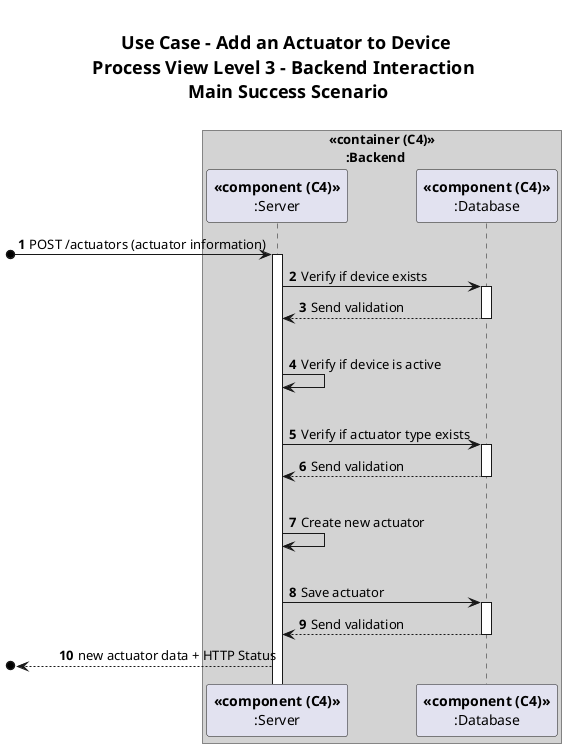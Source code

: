 @startuml
<style>
    title {
      HorizontalAlignment center
      FontSize 18
      padding 20
    }
</style>
title Use Case - Add an Actuator to Device\nProcess View Level 3 - Backend Interaction \n Main Success Scenario
autonumber

!pragma teoz true

box "<<container (C4)>>\n     :Backend" #LightGrey
  participant "**<<component (C4)>>**\n:Server" as SERVER
  participant "**<<component (C4)>>**\n:Database" as DB
end box


[o-> SERVER : POST /actuators (actuator information)
activate SERVER
SERVER -> DB: Verify if device exists
activate DB
DB --> SERVER: Send validation
deactivate DB
|||
SERVER -> SERVER : Verify if device is active
|||
SERVER -> DB: Verify if actuator type exists
activate DB
DB --> SERVER: Send validation
deactivate DB
|||
SERVER -> SERVER : Create new actuator
|||
SERVER -> DB : Save actuator
activate DB
DB --> SERVER : Send validation
deactivate DB
[o<-- SERVER : new actuator data + HTTP Status


@enduml